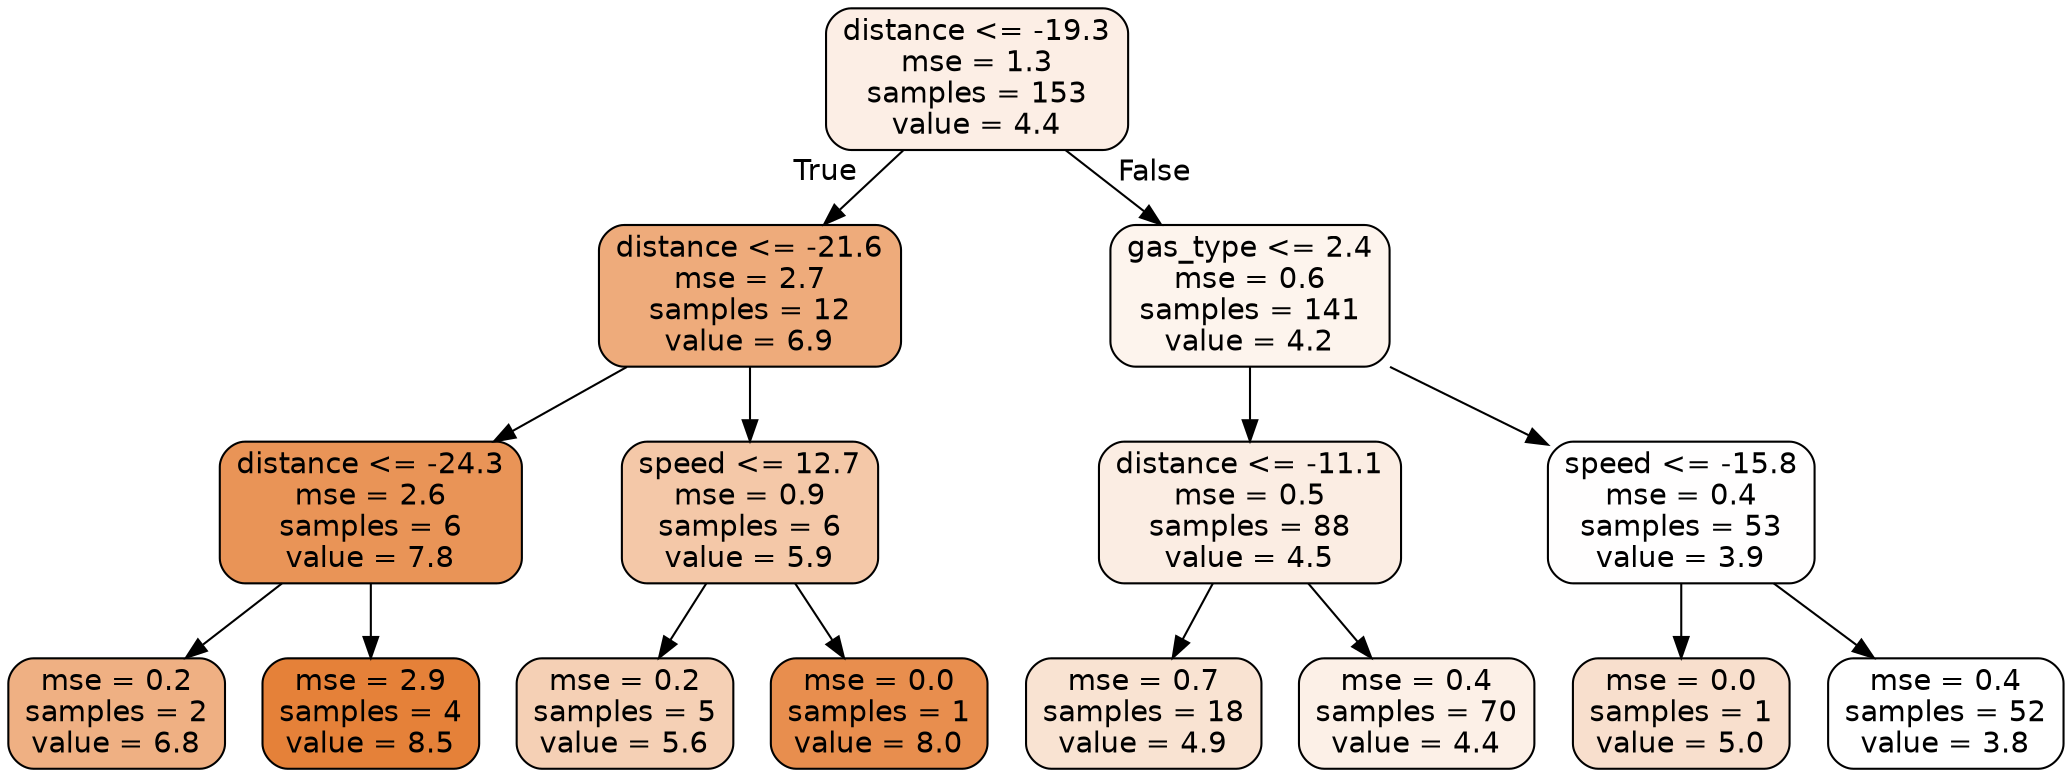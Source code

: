 digraph Tree {
node [shape=box, style="filled, rounded", color="black", fontname=helvetica] ;
edge [fontname=helvetica] ;
0 [label="distance <= -19.3\nmse = 1.3\nsamples = 153\nvalue = 4.4", fillcolor="#fceee5"] ;
1 [label="distance <= -21.6\nmse = 2.7\nsamples = 12\nvalue = 6.9", fillcolor="#eeab7b"] ;
0 -> 1 [labeldistance=2.5, labelangle=45, headlabel="True"] ;
2 [label="distance <= -24.3\nmse = 2.6\nsamples = 6\nvalue = 7.8", fillcolor="#e99457"] ;
1 -> 2 ;
3 [label="mse = 0.2\nsamples = 2\nvalue = 6.8", fillcolor="#efb083"] ;
2 -> 3 ;
4 [label="mse = 2.9\nsamples = 4\nvalue = 8.5", fillcolor="#e58139"] ;
2 -> 4 ;
5 [label="speed <= 12.7\nmse = 0.9\nsamples = 6\nvalue = 5.9", fillcolor="#f4c8a8"] ;
1 -> 5 ;
6 [label="mse = 0.2\nsamples = 5\nvalue = 5.6", fillcolor="#f5d0b5"] ;
5 -> 6 ;
7 [label="mse = 0.0\nsamples = 1\nvalue = 8.0", fillcolor="#e88e4e"] ;
5 -> 7 ;
8 [label="gas_type <= 2.4\nmse = 0.6\nsamples = 141\nvalue = 4.2", fillcolor="#fdf4ed"] ;
0 -> 8 [labeldistance=2.5, labelangle=-45, headlabel="False"] ;
9 [label="distance <= -11.1\nmse = 0.5\nsamples = 88\nvalue = 4.5", fillcolor="#fbede3"] ;
8 -> 9 ;
10 [label="mse = 0.7\nsamples = 18\nvalue = 4.9", fillcolor="#f9e3d2"] ;
9 -> 10 ;
11 [label="mse = 0.4\nsamples = 70\nvalue = 4.4", fillcolor="#fcf0e7"] ;
9 -> 11 ;
12 [label="speed <= -15.8\nmse = 0.4\nsamples = 53\nvalue = 3.9", fillcolor="#fffefe"] ;
8 -> 12 ;
13 [label="mse = 0.0\nsamples = 1\nvalue = 5.0", fillcolor="#f8dfcd"] ;
12 -> 13 ;
14 [label="mse = 0.4\nsamples = 52\nvalue = 3.8", fillcolor="#ffffff"] ;
12 -> 14 ;
}